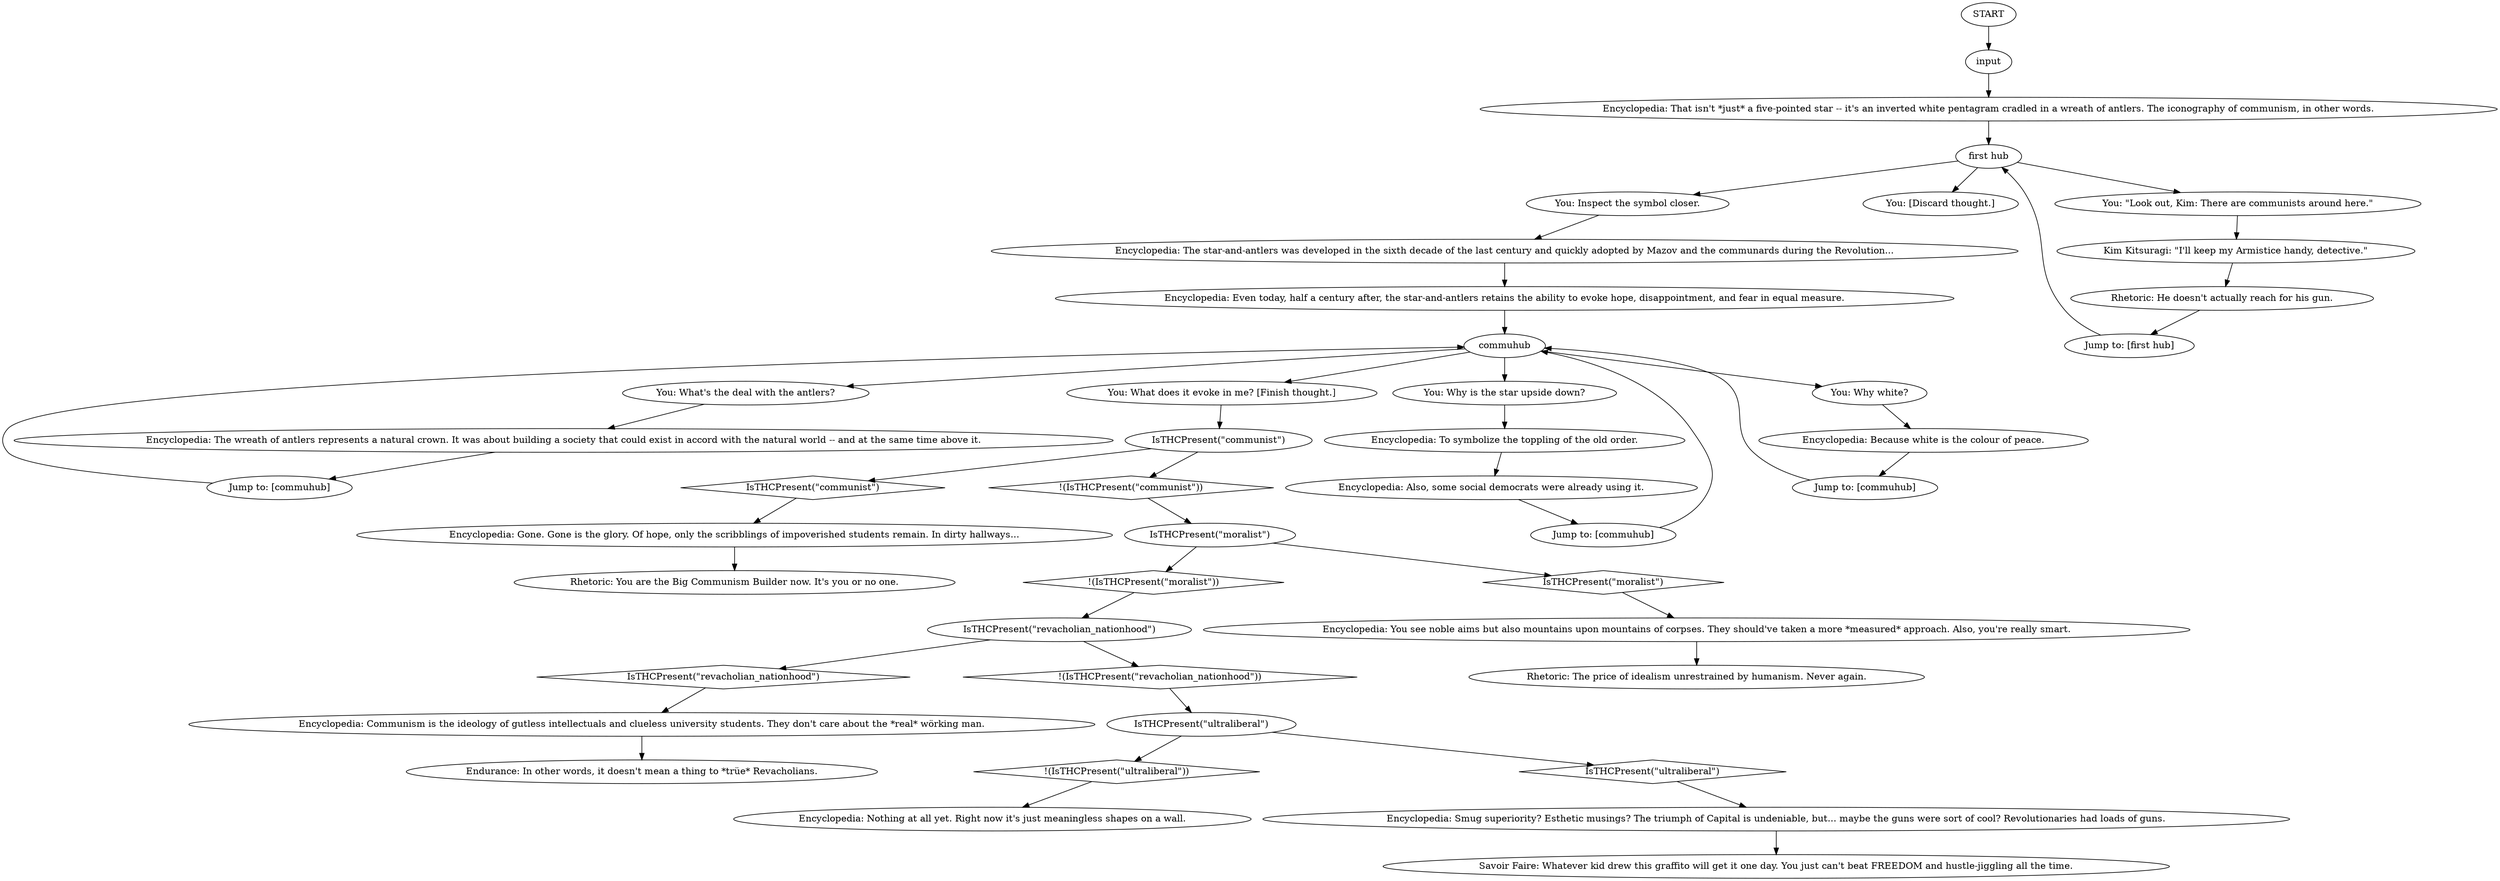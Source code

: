 # APT ORB / encyclo logo of communism
# The symbol of communism.
# ==================================================
digraph G {
	  0 [label="START"];
	  1 [label="input"];
	  2 [label="Encyclopedia: Because white is the colour of peace."];
	  3 [label="Encyclopedia: The wreath of antlers represents a natural crown. It was about building a society that could exist in accord with the natural world -- and at the same time above it."];
	  4 [label="Endurance: In other words, it doesn't mean a thing to *trüe* Revacholians."];
	  5 [label="Savoir Faire: Whatever kid drew this graffito will get it one day. You just can't beat FREEDOM and hustle-jiggling all the time."];
	  6 [label="You: What does it evoke in me? [Finish thought.]"];
	  7 [label="You: Why is the star upside down?"];
	  8 [label="You: Inspect the symbol closer."];
	  9 [label="Encyclopedia: To symbolize the toppling of the old order."];
	  10 [label="Jump to: [commuhub]"];
	  11 [label="Rhetoric: You are the Big Communism Builder now. It's you or no one."];
	  12 [label="You: What's the deal with the antlers?"];
	  14 [label="IsTHCPresent(\"communist\")"];
	  15 [label="IsTHCPresent(\"communist\")", shape=diamond];
	  16 [label="!(IsTHCPresent(\"communist\"))", shape=diamond];
	  17 [label="IsTHCPresent(\"moralist\")"];
	  18 [label="IsTHCPresent(\"moralist\")", shape=diamond];
	  19 [label="!(IsTHCPresent(\"moralist\"))", shape=diamond];
	  20 [label="Rhetoric: He doesn't actually reach for his gun."];
	  21 [label="You: [Discard thought.]"];
	  22 [label="Encyclopedia: The star-and-antlers was developed in the sixth decade of the last century and quickly adopted by Mazov and the communards during the Revolution..."];
	  23 [label="Jump to: [commuhub]"];
	  24 [label="IsTHCPresent(\"revacholian_nationhood\")"];
	  25 [label="IsTHCPresent(\"revacholian_nationhood\")", shape=diamond];
	  26 [label="!(IsTHCPresent(\"revacholian_nationhood\"))", shape=diamond];
	  27 [label="Encyclopedia: Nothing at all yet. Right now it's just meaningless shapes on a wall."];
	  28 [label="Encyclopedia: Even today, half a century after, the star-and-antlers retains the ability to evoke hope, disappointment, and fear in equal measure."];
	  29 [label="You: Why white?"];
	  30 [label="Encyclopedia: Communism is the ideology of gutless intellectuals and clueless university students. They don't care about the *real* wörking man."];
	  31 [label="Rhetoric: The price of idealism unrestrained by humanism. Never again."];
	  32 [label="You: \"Look out, Kim: There are communists around here.\""];
	  33 [label="Encyclopedia: Also, some social democrats were already using it."];
	  34 [label="commuhub"];
	  35 [label="Jump to: [commuhub]"];
	  36 [label="first hub"];
	  37 [label="Kim Kitsuragi: \"I'll keep my Armistice handy, detective.\""];
	  38 [label="Encyclopedia: Gone. Gone is the glory. Of hope, only the scribblings of impoverished students remain. In dirty hallways..."];
	  39 [label="Encyclopedia: You see noble aims but also mountains upon mountains of corpses. They should've taken a more *measured* approach. Also, you're really smart."];
	  40 [label="Jump to: [first hub]"];
	  41 [label="Encyclopedia: That isn't *just* a five-pointed star -- it's an inverted white pentagram cradled in a wreath of antlers. The iconography of communism, in other words."];
	  42 [label="IsTHCPresent(\"ultraliberal\")"];
	  43 [label="IsTHCPresent(\"ultraliberal\")", shape=diamond];
	  44 [label="!(IsTHCPresent(\"ultraliberal\"))", shape=diamond];
	  45 [label="Encyclopedia: Smug superiority? Esthetic musings? The triumph of Capital is undeniable, but... maybe the guns were sort of cool? Revolutionaries had loads of guns."];
	  0 -> 1
	  1 -> 41
	  2 -> 35
	  3 -> 10
	  6 -> 14
	  7 -> 9
	  8 -> 22
	  9 -> 33
	  10 -> 34
	  12 -> 3
	  14 -> 16
	  14 -> 15
	  15 -> 38
	  16 -> 17
	  17 -> 18
	  17 -> 19
	  18 -> 39
	  19 -> 24
	  20 -> 40
	  22 -> 28
	  23 -> 34
	  24 -> 25
	  24 -> 26
	  25 -> 30
	  26 -> 42
	  28 -> 34
	  29 -> 2
	  30 -> 4
	  32 -> 37
	  33 -> 23
	  34 -> 12
	  34 -> 29
	  34 -> 6
	  34 -> 7
	  35 -> 34
	  36 -> 32
	  36 -> 8
	  36 -> 21
	  37 -> 20
	  38 -> 11
	  39 -> 31
	  40 -> 36
	  41 -> 36
	  42 -> 43
	  42 -> 44
	  43 -> 45
	  44 -> 27
	  45 -> 5
}

